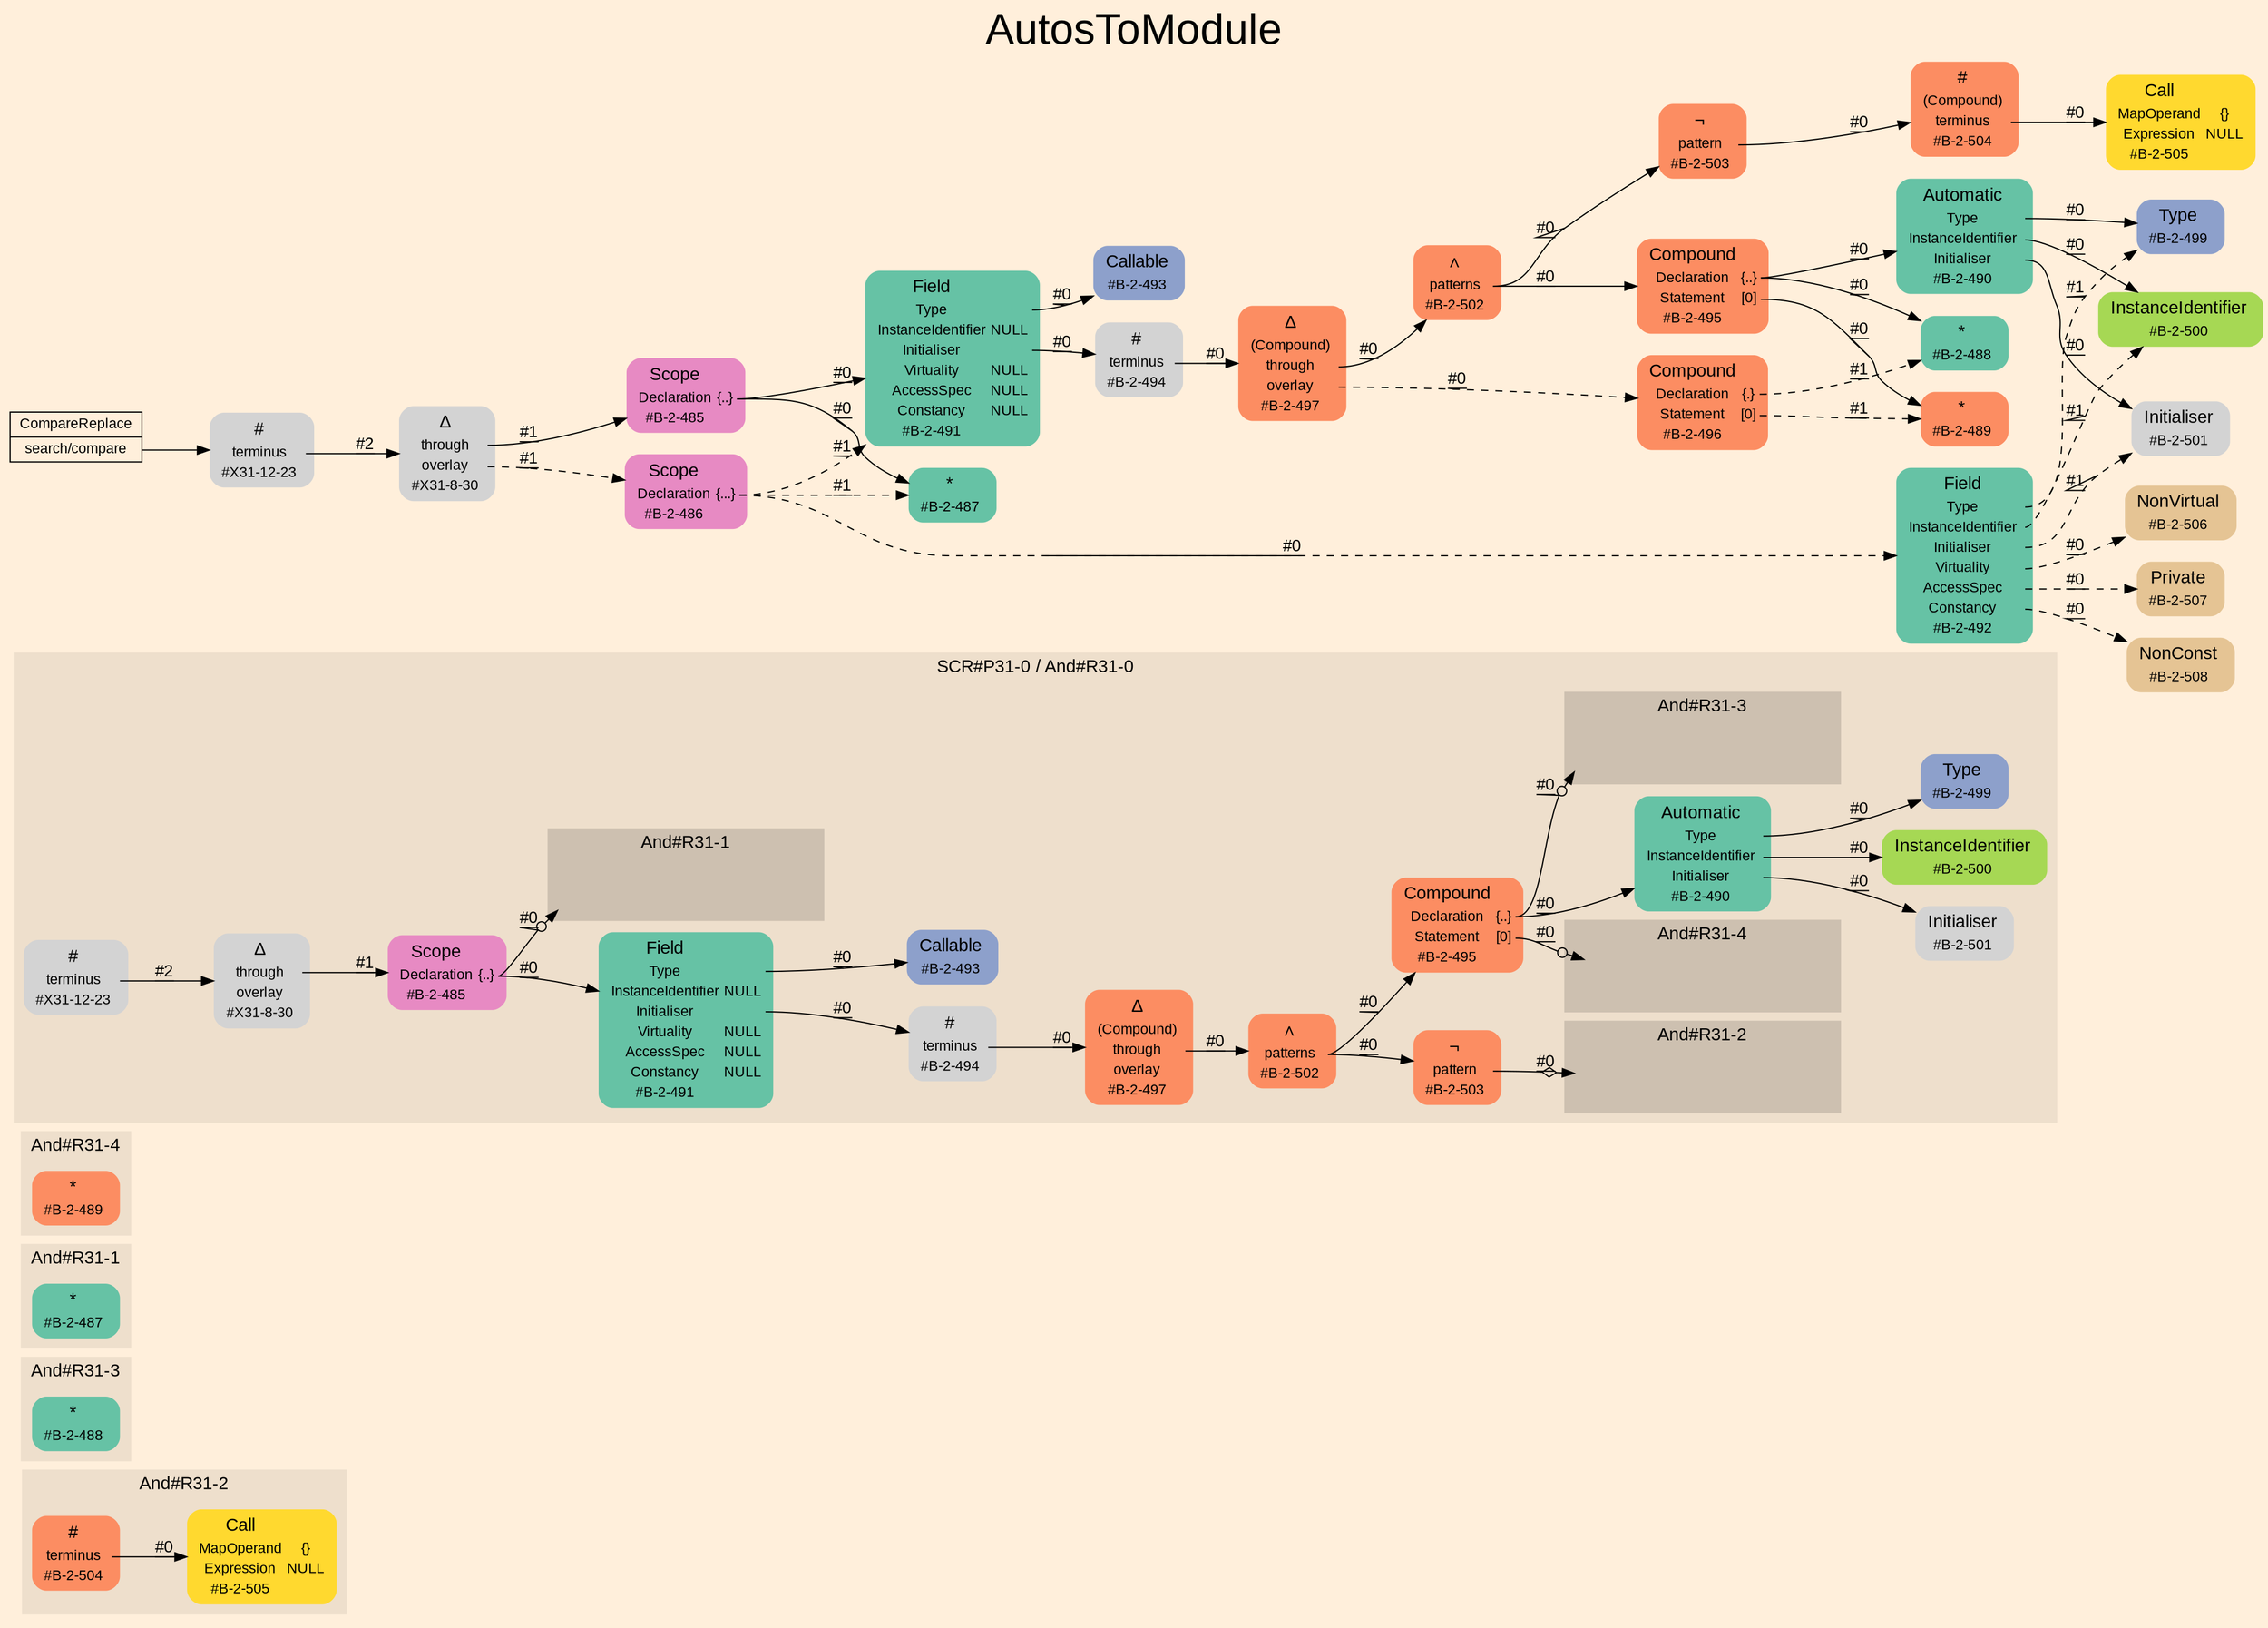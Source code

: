 digraph "AutosToModule" {
label = "AutosToModule"
labelloc = t
fontsize = "36"
graph [
    rankdir = "LR"
    ranksep = 0.3
    bgcolor = antiquewhite1
    color = black
    fontcolor = black
    fontname = "Arial"
];
node [
    fontname = "Arial"
];
edge [
    fontname = "Arial"
];

// -------------------- figure And#R31-2 --------------------
// -------- region And#R31-2 ----------
subgraph "clusterAnd#R31-2" {
    label = "And#R31-2"
    style = "filled"
    color = antiquewhite2
    fontsize = "15"
    "And#R31-2/#B-2-505" [
        // -------- block And#R31-2/#B-2-505 ----------
        shape = "plaintext"
        fillcolor = "/set28/6"
        label = <<TABLE BORDER="0" CELLBORDER="0" CELLSPACING="0">
         <TR><TD><FONT POINT-SIZE="15.0">Call</FONT></TD><TD></TD></TR>
         <TR><TD>MapOperand</TD><TD PORT="port0">{}</TD></TR>
         <TR><TD>Expression</TD><TD PORT="port1">NULL</TD></TR>
         <TR><TD>#B-2-505</TD><TD PORT="port2"></TD></TR>
        </TABLE>>
        style = "rounded,filled"
        fontsize = "12"
    ];
    
    "And#R31-2/#B-2-504" [
        // -------- block And#R31-2/#B-2-504 ----------
        shape = "plaintext"
        fillcolor = "/set28/2"
        label = <<TABLE BORDER="0" CELLBORDER="0" CELLSPACING="0">
         <TR><TD><FONT POINT-SIZE="15.0">#</FONT></TD><TD></TD></TR>
         <TR><TD>terminus</TD><TD PORT="port0"></TD></TR>
         <TR><TD>#B-2-504</TD><TD PORT="port1"></TD></TR>
        </TABLE>>
        style = "rounded,filled"
        fontsize = "12"
    ];
    
}

"And#R31-2/#B-2-504":port0 -> "And#R31-2/#B-2-505" [
    label = "#0"
    decorate = true
    color = black
    fontcolor = black
];


// -------------------- figure And#R31-3 --------------------
// -------- region And#R31-3 ----------
subgraph "clusterAnd#R31-3" {
    label = "And#R31-3"
    style = "filled"
    color = antiquewhite2
    fontsize = "15"
    "And#R31-3/#B-2-488" [
        // -------- block And#R31-3/#B-2-488 ----------
        shape = "plaintext"
        fillcolor = "/set28/1"
        label = <<TABLE BORDER="0" CELLBORDER="0" CELLSPACING="0">
         <TR><TD><FONT POINT-SIZE="15.0">*</FONT></TD><TD></TD></TR>
         <TR><TD>#B-2-488</TD><TD PORT="port0"></TD></TR>
        </TABLE>>
        style = "rounded,filled"
        fontsize = "12"
    ];
    
}


// -------------------- figure And#R31-1 --------------------
// -------- region And#R31-1 ----------
subgraph "clusterAnd#R31-1" {
    label = "And#R31-1"
    style = "filled"
    color = antiquewhite2
    fontsize = "15"
    "And#R31-1/#B-2-487" [
        // -------- block And#R31-1/#B-2-487 ----------
        shape = "plaintext"
        fillcolor = "/set28/1"
        label = <<TABLE BORDER="0" CELLBORDER="0" CELLSPACING="0">
         <TR><TD><FONT POINT-SIZE="15.0">*</FONT></TD><TD></TD></TR>
         <TR><TD>#B-2-487</TD><TD PORT="port0"></TD></TR>
        </TABLE>>
        style = "rounded,filled"
        fontsize = "12"
    ];
    
}


// -------------------- figure And#R31-4 --------------------
// -------- region And#R31-4 ----------
subgraph "clusterAnd#R31-4" {
    label = "And#R31-4"
    style = "filled"
    color = antiquewhite2
    fontsize = "15"
    "And#R31-4/#B-2-489" [
        // -------- block And#R31-4/#B-2-489 ----------
        shape = "plaintext"
        fillcolor = "/set28/2"
        label = <<TABLE BORDER="0" CELLBORDER="0" CELLSPACING="0">
         <TR><TD><FONT POINT-SIZE="15.0">*</FONT></TD><TD></TD></TR>
         <TR><TD>#B-2-489</TD><TD PORT="port0"></TD></TR>
        </TABLE>>
        style = "rounded,filled"
        fontsize = "12"
    ];
    
}


// -------------------- figure And#R31-0 --------------------
// -------- region And#R31-0 ----------
subgraph "clusterAnd#R31-0" {
    label = "SCR#P31-0 / And#R31-0"
    style = "filled"
    color = antiquewhite2
    fontsize = "15"
    "And#R31-0/#B-2-502" [
        // -------- block And#R31-0/#B-2-502 ----------
        shape = "plaintext"
        fillcolor = "/set28/2"
        label = <<TABLE BORDER="0" CELLBORDER="0" CELLSPACING="0">
         <TR><TD><FONT POINT-SIZE="15.0">∧</FONT></TD><TD></TD></TR>
         <TR><TD>patterns</TD><TD PORT="port0"></TD></TR>
         <TR><TD>#B-2-502</TD><TD PORT="port1"></TD></TR>
        </TABLE>>
        style = "rounded,filled"
        fontsize = "12"
    ];
    
    "And#R31-0/#X31-12-23" [
        // -------- block And#R31-0/#X31-12-23 ----------
        shape = "plaintext"
        label = <<TABLE BORDER="0" CELLBORDER="0" CELLSPACING="0">
         <TR><TD><FONT POINT-SIZE="15.0">#</FONT></TD><TD></TD></TR>
         <TR><TD>terminus</TD><TD PORT="port0"></TD></TR>
         <TR><TD>#X31-12-23</TD><TD PORT="port1"></TD></TR>
        </TABLE>>
        style = "rounded,filled"
        fontsize = "12"
    ];
    
    "And#R31-0/#B-2-499" [
        // -------- block And#R31-0/#B-2-499 ----------
        shape = "plaintext"
        fillcolor = "/set28/3"
        label = <<TABLE BORDER="0" CELLBORDER="0" CELLSPACING="0">
         <TR><TD><FONT POINT-SIZE="15.0">Type</FONT></TD><TD></TD></TR>
         <TR><TD>#B-2-499</TD><TD PORT="port0"></TD></TR>
        </TABLE>>
        style = "rounded,filled"
        fontsize = "12"
    ];
    
    "And#R31-0/#B-2-490" [
        // -------- block And#R31-0/#B-2-490 ----------
        shape = "plaintext"
        fillcolor = "/set28/1"
        label = <<TABLE BORDER="0" CELLBORDER="0" CELLSPACING="0">
         <TR><TD><FONT POINT-SIZE="15.0">Automatic</FONT></TD><TD></TD></TR>
         <TR><TD>Type</TD><TD PORT="port0"></TD></TR>
         <TR><TD>InstanceIdentifier</TD><TD PORT="port1"></TD></TR>
         <TR><TD>Initialiser</TD><TD PORT="port2"></TD></TR>
         <TR><TD>#B-2-490</TD><TD PORT="port3"></TD></TR>
        </TABLE>>
        style = "rounded,filled"
        fontsize = "12"
    ];
    
    "And#R31-0/#B-2-503" [
        // -------- block And#R31-0/#B-2-503 ----------
        shape = "plaintext"
        fillcolor = "/set28/2"
        label = <<TABLE BORDER="0" CELLBORDER="0" CELLSPACING="0">
         <TR><TD><FONT POINT-SIZE="15.0">¬</FONT></TD><TD></TD></TR>
         <TR><TD>pattern</TD><TD PORT="port0"></TD></TR>
         <TR><TD>#B-2-503</TD><TD PORT="port1"></TD></TR>
        </TABLE>>
        style = "rounded,filled"
        fontsize = "12"
    ];
    
    "And#R31-0/#B-2-494" [
        // -------- block And#R31-0/#B-2-494 ----------
        shape = "plaintext"
        label = <<TABLE BORDER="0" CELLBORDER="0" CELLSPACING="0">
         <TR><TD><FONT POINT-SIZE="15.0">#</FONT></TD><TD></TD></TR>
         <TR><TD>terminus</TD><TD PORT="port0"></TD></TR>
         <TR><TD>#B-2-494</TD><TD PORT="port1"></TD></TR>
        </TABLE>>
        style = "rounded,filled"
        fontsize = "12"
    ];
    
    "And#R31-0/#X31-8-30" [
        // -------- block And#R31-0/#X31-8-30 ----------
        shape = "plaintext"
        label = <<TABLE BORDER="0" CELLBORDER="0" CELLSPACING="0">
         <TR><TD><FONT POINT-SIZE="15.0">Δ</FONT></TD><TD></TD></TR>
         <TR><TD>through</TD><TD PORT="port0"></TD></TR>
         <TR><TD>overlay</TD><TD PORT="port1"></TD></TR>
         <TR><TD>#X31-8-30</TD><TD PORT="port2"></TD></TR>
        </TABLE>>
        style = "rounded,filled"
        fontsize = "12"
    ];
    
    "And#R31-0/#B-2-500" [
        // -------- block And#R31-0/#B-2-500 ----------
        shape = "plaintext"
        fillcolor = "/set28/5"
        label = <<TABLE BORDER="0" CELLBORDER="0" CELLSPACING="0">
         <TR><TD><FONT POINT-SIZE="15.0">InstanceIdentifier</FONT></TD><TD></TD></TR>
         <TR><TD>#B-2-500</TD><TD PORT="port0"></TD></TR>
        </TABLE>>
        style = "rounded,filled"
        fontsize = "12"
    ];
    
    "And#R31-0/#B-2-497" [
        // -------- block And#R31-0/#B-2-497 ----------
        shape = "plaintext"
        fillcolor = "/set28/2"
        label = <<TABLE BORDER="0" CELLBORDER="0" CELLSPACING="0">
         <TR><TD><FONT POINT-SIZE="15.0">Δ</FONT></TD><TD></TD></TR>
         <TR><TD>(Compound)</TD><TD PORT="port0"></TD></TR>
         <TR><TD>through</TD><TD PORT="port1"></TD></TR>
         <TR><TD>overlay</TD><TD PORT="port2"></TD></TR>
         <TR><TD>#B-2-497</TD><TD PORT="port3"></TD></TR>
        </TABLE>>
        style = "rounded,filled"
        fontsize = "12"
    ];
    
    "And#R31-0/#B-2-495" [
        // -------- block And#R31-0/#B-2-495 ----------
        shape = "plaintext"
        fillcolor = "/set28/2"
        label = <<TABLE BORDER="0" CELLBORDER="0" CELLSPACING="0">
         <TR><TD><FONT POINT-SIZE="15.0">Compound</FONT></TD><TD></TD></TR>
         <TR><TD>Declaration</TD><TD PORT="port0">{..}</TD></TR>
         <TR><TD>Statement</TD><TD PORT="port1">[0]</TD></TR>
         <TR><TD>#B-2-495</TD><TD PORT="port2"></TD></TR>
        </TABLE>>
        style = "rounded,filled"
        fontsize = "12"
    ];
    
    "And#R31-0/#B-2-493" [
        // -------- block And#R31-0/#B-2-493 ----------
        shape = "plaintext"
        fillcolor = "/set28/3"
        label = <<TABLE BORDER="0" CELLBORDER="0" CELLSPACING="0">
         <TR><TD><FONT POINT-SIZE="15.0">Callable</FONT></TD><TD></TD></TR>
         <TR><TD>#B-2-493</TD><TD PORT="port0"></TD></TR>
        </TABLE>>
        style = "rounded,filled"
        fontsize = "12"
    ];
    
    "And#R31-0/#B-2-501" [
        // -------- block And#R31-0/#B-2-501 ----------
        shape = "plaintext"
        label = <<TABLE BORDER="0" CELLBORDER="0" CELLSPACING="0">
         <TR><TD><FONT POINT-SIZE="15.0">Initialiser</FONT></TD><TD></TD></TR>
         <TR><TD>#B-2-501</TD><TD PORT="port0"></TD></TR>
        </TABLE>>
        style = "rounded,filled"
        fontsize = "12"
    ];
    
    "And#R31-0/#B-2-485" [
        // -------- block And#R31-0/#B-2-485 ----------
        shape = "plaintext"
        fillcolor = "/set28/4"
        label = <<TABLE BORDER="0" CELLBORDER="0" CELLSPACING="0">
         <TR><TD><FONT POINT-SIZE="15.0">Scope</FONT></TD><TD></TD></TR>
         <TR><TD>Declaration</TD><TD PORT="port0">{..}</TD></TR>
         <TR><TD>#B-2-485</TD><TD PORT="port1"></TD></TR>
        </TABLE>>
        style = "rounded,filled"
        fontsize = "12"
    ];
    
    "And#R31-0/#B-2-491" [
        // -------- block And#R31-0/#B-2-491 ----------
        shape = "plaintext"
        fillcolor = "/set28/1"
        label = <<TABLE BORDER="0" CELLBORDER="0" CELLSPACING="0">
         <TR><TD><FONT POINT-SIZE="15.0">Field</FONT></TD><TD></TD></TR>
         <TR><TD>Type</TD><TD PORT="port0"></TD></TR>
         <TR><TD>InstanceIdentifier</TD><TD PORT="port1">NULL</TD></TR>
         <TR><TD>Initialiser</TD><TD PORT="port2"></TD></TR>
         <TR><TD>Virtuality</TD><TD PORT="port3">NULL</TD></TR>
         <TR><TD>AccessSpec</TD><TD PORT="port4">NULL</TD></TR>
         <TR><TD>Constancy</TD><TD PORT="port5">NULL</TD></TR>
         <TR><TD>#B-2-491</TD><TD PORT="port6"></TD></TR>
        </TABLE>>
        style = "rounded,filled"
        fontsize = "12"
    ];
    
    // -------- region And#R31-0/And#R31-1 ----------
    subgraph "clusterAnd#R31-0/And#R31-1" {
        label = "And#R31-1"
        style = "filled"
        color = antiquewhite3
        fontsize = "15"
        "And#R31-0/And#R31-1/#B-2-487" [
            // -------- block And#R31-0/And#R31-1/#B-2-487 ----------
            shape = none
            fillcolor = "/set28/1"
            style = "invisible"
        ];
        
    }
    
    // -------- region And#R31-0/And#R31-2 ----------
    subgraph "clusterAnd#R31-0/And#R31-2" {
        label = "And#R31-2"
        style = "filled"
        color = antiquewhite3
        fontsize = "15"
        "And#R31-0/And#R31-2/#B-2-504" [
            // -------- block And#R31-0/And#R31-2/#B-2-504 ----------
            shape = none
            fillcolor = "/set28/2"
            style = "invisible"
        ];
        
    }
    
    // -------- region And#R31-0/And#R31-3 ----------
    subgraph "clusterAnd#R31-0/And#R31-3" {
        label = "And#R31-3"
        style = "filled"
        color = antiquewhite3
        fontsize = "15"
        "And#R31-0/And#R31-3/#B-2-488" [
            // -------- block And#R31-0/And#R31-3/#B-2-488 ----------
            shape = none
            fillcolor = "/set28/1"
            style = "invisible"
        ];
        
    }
    
    // -------- region And#R31-0/And#R31-4 ----------
    subgraph "clusterAnd#R31-0/And#R31-4" {
        label = "And#R31-4"
        style = "filled"
        color = antiquewhite3
        fontsize = "15"
        "And#R31-0/And#R31-4/#B-2-489" [
            // -------- block And#R31-0/And#R31-4/#B-2-489 ----------
            shape = none
            fillcolor = "/set28/2"
            style = "invisible"
        ];
        
    }
    
}

"And#R31-0/#B-2-502":port0 -> "And#R31-0/#B-2-503" [
    label = "#0"
    decorate = true
    color = black
    fontcolor = black
];

"And#R31-0/#B-2-502":port0 -> "And#R31-0/#B-2-495" [
    label = "#0"
    decorate = true
    color = black
    fontcolor = black
];

"And#R31-0/#X31-12-23":port0 -> "And#R31-0/#X31-8-30" [
    label = "#2"
    decorate = true
    color = black
    fontcolor = black
];

"And#R31-0/#B-2-490":port0 -> "And#R31-0/#B-2-499" [
    label = "#0"
    decorate = true
    color = black
    fontcolor = black
];

"And#R31-0/#B-2-490":port1 -> "And#R31-0/#B-2-500" [
    label = "#0"
    decorate = true
    color = black
    fontcolor = black
];

"And#R31-0/#B-2-490":port2 -> "And#R31-0/#B-2-501" [
    label = "#0"
    decorate = true
    color = black
    fontcolor = black
];

"And#R31-0/#B-2-503":port0 -> "And#R31-0/And#R31-2/#B-2-504" [
    arrowhead="normalnoneodiamond"
    label = "#0"
    decorate = true
    color = black
    fontcolor = black
];

"And#R31-0/#B-2-494":port0 -> "And#R31-0/#B-2-497" [
    label = "#0"
    decorate = true
    color = black
    fontcolor = black
];

"And#R31-0/#X31-8-30":port0 -> "And#R31-0/#B-2-485" [
    label = "#1"
    decorate = true
    color = black
    fontcolor = black
];

"And#R31-0/#B-2-497":port1 -> "And#R31-0/#B-2-502" [
    label = "#0"
    decorate = true
    color = black
    fontcolor = black
];

"And#R31-0/#B-2-495":port0 -> "And#R31-0/And#R31-3/#B-2-488" [
    arrowhead="normalnoneodot"
    label = "#0"
    decorate = true
    color = black
    fontcolor = black
];

"And#R31-0/#B-2-495":port0 -> "And#R31-0/#B-2-490" [
    label = "#0"
    decorate = true
    color = black
    fontcolor = black
];

"And#R31-0/#B-2-495":port1 -> "And#R31-0/And#R31-4/#B-2-489" [
    arrowhead="normalnoneodot"
    label = "#0"
    decorate = true
    color = black
    fontcolor = black
];

"And#R31-0/#B-2-485":port0 -> "And#R31-0/And#R31-1/#B-2-487" [
    arrowhead="normalnoneodot"
    label = "#0"
    decorate = true
    color = black
    fontcolor = black
];

"And#R31-0/#B-2-485":port0 -> "And#R31-0/#B-2-491" [
    label = "#0"
    decorate = true
    color = black
    fontcolor = black
];

"And#R31-0/#B-2-491":port0 -> "And#R31-0/#B-2-493" [
    label = "#0"
    decorate = true
    color = black
    fontcolor = black
];

"And#R31-0/#B-2-491":port2 -> "And#R31-0/#B-2-494" [
    label = "#0"
    decorate = true
    color = black
    fontcolor = black
];


// -------------------- transformation figure --------------------
"CR#X31-10-31" [
    // -------- block CR#X31-10-31 ----------
    shape = "record"
    fillcolor = antiquewhite1
    label = "<fixed> CompareReplace | <port0> search/compare"
    style = "filled"
    fontsize = "12"
    color = black
    fontcolor = black
];

"#X31-12-23" [
    // -------- block #X31-12-23 ----------
    shape = "plaintext"
    label = <<TABLE BORDER="0" CELLBORDER="0" CELLSPACING="0">
     <TR><TD><FONT POINT-SIZE="15.0">#</FONT></TD><TD></TD></TR>
     <TR><TD>terminus</TD><TD PORT="port0"></TD></TR>
     <TR><TD>#X31-12-23</TD><TD PORT="port1"></TD></TR>
    </TABLE>>
    style = "rounded,filled"
    fontsize = "12"
];

"#X31-8-30" [
    // -------- block #X31-8-30 ----------
    shape = "plaintext"
    label = <<TABLE BORDER="0" CELLBORDER="0" CELLSPACING="0">
     <TR><TD><FONT POINT-SIZE="15.0">Δ</FONT></TD><TD></TD></TR>
     <TR><TD>through</TD><TD PORT="port0"></TD></TR>
     <TR><TD>overlay</TD><TD PORT="port1"></TD></TR>
     <TR><TD>#X31-8-30</TD><TD PORT="port2"></TD></TR>
    </TABLE>>
    style = "rounded,filled"
    fontsize = "12"
];

"#B-2-485" [
    // -------- block #B-2-485 ----------
    shape = "plaintext"
    fillcolor = "/set28/4"
    label = <<TABLE BORDER="0" CELLBORDER="0" CELLSPACING="0">
     <TR><TD><FONT POINT-SIZE="15.0">Scope</FONT></TD><TD></TD></TR>
     <TR><TD>Declaration</TD><TD PORT="port0">{..}</TD></TR>
     <TR><TD>#B-2-485</TD><TD PORT="port1"></TD></TR>
    </TABLE>>
    style = "rounded,filled"
    fontsize = "12"
];

"#B-2-487" [
    // -------- block #B-2-487 ----------
    shape = "plaintext"
    fillcolor = "/set28/1"
    label = <<TABLE BORDER="0" CELLBORDER="0" CELLSPACING="0">
     <TR><TD><FONT POINT-SIZE="15.0">*</FONT></TD><TD></TD></TR>
     <TR><TD>#B-2-487</TD><TD PORT="port0"></TD></TR>
    </TABLE>>
    style = "rounded,filled"
    fontsize = "12"
];

"#B-2-491" [
    // -------- block #B-2-491 ----------
    shape = "plaintext"
    fillcolor = "/set28/1"
    label = <<TABLE BORDER="0" CELLBORDER="0" CELLSPACING="0">
     <TR><TD><FONT POINT-SIZE="15.0">Field</FONT></TD><TD></TD></TR>
     <TR><TD>Type</TD><TD PORT="port0"></TD></TR>
     <TR><TD>InstanceIdentifier</TD><TD PORT="port1">NULL</TD></TR>
     <TR><TD>Initialiser</TD><TD PORT="port2"></TD></TR>
     <TR><TD>Virtuality</TD><TD PORT="port3">NULL</TD></TR>
     <TR><TD>AccessSpec</TD><TD PORT="port4">NULL</TD></TR>
     <TR><TD>Constancy</TD><TD PORT="port5">NULL</TD></TR>
     <TR><TD>#B-2-491</TD><TD PORT="port6"></TD></TR>
    </TABLE>>
    style = "rounded,filled"
    fontsize = "12"
];

"#B-2-493" [
    // -------- block #B-2-493 ----------
    shape = "plaintext"
    fillcolor = "/set28/3"
    label = <<TABLE BORDER="0" CELLBORDER="0" CELLSPACING="0">
     <TR><TD><FONT POINT-SIZE="15.0">Callable</FONT></TD><TD></TD></TR>
     <TR><TD>#B-2-493</TD><TD PORT="port0"></TD></TR>
    </TABLE>>
    style = "rounded,filled"
    fontsize = "12"
];

"#B-2-494" [
    // -------- block #B-2-494 ----------
    shape = "plaintext"
    label = <<TABLE BORDER="0" CELLBORDER="0" CELLSPACING="0">
     <TR><TD><FONT POINT-SIZE="15.0">#</FONT></TD><TD></TD></TR>
     <TR><TD>terminus</TD><TD PORT="port0"></TD></TR>
     <TR><TD>#B-2-494</TD><TD PORT="port1"></TD></TR>
    </TABLE>>
    style = "rounded,filled"
    fontsize = "12"
];

"#B-2-497" [
    // -------- block #B-2-497 ----------
    shape = "plaintext"
    fillcolor = "/set28/2"
    label = <<TABLE BORDER="0" CELLBORDER="0" CELLSPACING="0">
     <TR><TD><FONT POINT-SIZE="15.0">Δ</FONT></TD><TD></TD></TR>
     <TR><TD>(Compound)</TD><TD PORT="port0"></TD></TR>
     <TR><TD>through</TD><TD PORT="port1"></TD></TR>
     <TR><TD>overlay</TD><TD PORT="port2"></TD></TR>
     <TR><TD>#B-2-497</TD><TD PORT="port3"></TD></TR>
    </TABLE>>
    style = "rounded,filled"
    fontsize = "12"
];

"#B-2-502" [
    // -------- block #B-2-502 ----------
    shape = "plaintext"
    fillcolor = "/set28/2"
    label = <<TABLE BORDER="0" CELLBORDER="0" CELLSPACING="0">
     <TR><TD><FONT POINT-SIZE="15.0">∧</FONT></TD><TD></TD></TR>
     <TR><TD>patterns</TD><TD PORT="port0"></TD></TR>
     <TR><TD>#B-2-502</TD><TD PORT="port1"></TD></TR>
    </TABLE>>
    style = "rounded,filled"
    fontsize = "12"
];

"#B-2-503" [
    // -------- block #B-2-503 ----------
    shape = "plaintext"
    fillcolor = "/set28/2"
    label = <<TABLE BORDER="0" CELLBORDER="0" CELLSPACING="0">
     <TR><TD><FONT POINT-SIZE="15.0">¬</FONT></TD><TD></TD></TR>
     <TR><TD>pattern</TD><TD PORT="port0"></TD></TR>
     <TR><TD>#B-2-503</TD><TD PORT="port1"></TD></TR>
    </TABLE>>
    style = "rounded,filled"
    fontsize = "12"
];

"#B-2-504" [
    // -------- block #B-2-504 ----------
    shape = "plaintext"
    fillcolor = "/set28/2"
    label = <<TABLE BORDER="0" CELLBORDER="0" CELLSPACING="0">
     <TR><TD><FONT POINT-SIZE="15.0">#</FONT></TD><TD></TD></TR>
     <TR><TD>(Compound)</TD><TD PORT="port0"></TD></TR>
     <TR><TD>terminus</TD><TD PORT="port1"></TD></TR>
     <TR><TD>#B-2-504</TD><TD PORT="port2"></TD></TR>
    </TABLE>>
    style = "rounded,filled"
    fontsize = "12"
];

"#B-2-505" [
    // -------- block #B-2-505 ----------
    shape = "plaintext"
    fillcolor = "/set28/6"
    label = <<TABLE BORDER="0" CELLBORDER="0" CELLSPACING="0">
     <TR><TD><FONT POINT-SIZE="15.0">Call</FONT></TD><TD></TD></TR>
     <TR><TD>MapOperand</TD><TD PORT="port0">{}</TD></TR>
     <TR><TD>Expression</TD><TD PORT="port1">NULL</TD></TR>
     <TR><TD>#B-2-505</TD><TD PORT="port2"></TD></TR>
    </TABLE>>
    style = "rounded,filled"
    fontsize = "12"
];

"#B-2-495" [
    // -------- block #B-2-495 ----------
    shape = "plaintext"
    fillcolor = "/set28/2"
    label = <<TABLE BORDER="0" CELLBORDER="0" CELLSPACING="0">
     <TR><TD><FONT POINT-SIZE="15.0">Compound</FONT></TD><TD></TD></TR>
     <TR><TD>Declaration</TD><TD PORT="port0">{..}</TD></TR>
     <TR><TD>Statement</TD><TD PORT="port1">[0]</TD></TR>
     <TR><TD>#B-2-495</TD><TD PORT="port2"></TD></TR>
    </TABLE>>
    style = "rounded,filled"
    fontsize = "12"
];

"#B-2-488" [
    // -------- block #B-2-488 ----------
    shape = "plaintext"
    fillcolor = "/set28/1"
    label = <<TABLE BORDER="0" CELLBORDER="0" CELLSPACING="0">
     <TR><TD><FONT POINT-SIZE="15.0">*</FONT></TD><TD></TD></TR>
     <TR><TD>#B-2-488</TD><TD PORT="port0"></TD></TR>
    </TABLE>>
    style = "rounded,filled"
    fontsize = "12"
];

"#B-2-490" [
    // -------- block #B-2-490 ----------
    shape = "plaintext"
    fillcolor = "/set28/1"
    label = <<TABLE BORDER="0" CELLBORDER="0" CELLSPACING="0">
     <TR><TD><FONT POINT-SIZE="15.0">Automatic</FONT></TD><TD></TD></TR>
     <TR><TD>Type</TD><TD PORT="port0"></TD></TR>
     <TR><TD>InstanceIdentifier</TD><TD PORT="port1"></TD></TR>
     <TR><TD>Initialiser</TD><TD PORT="port2"></TD></TR>
     <TR><TD>#B-2-490</TD><TD PORT="port3"></TD></TR>
    </TABLE>>
    style = "rounded,filled"
    fontsize = "12"
];

"#B-2-499" [
    // -------- block #B-2-499 ----------
    shape = "plaintext"
    fillcolor = "/set28/3"
    label = <<TABLE BORDER="0" CELLBORDER="0" CELLSPACING="0">
     <TR><TD><FONT POINT-SIZE="15.0">Type</FONT></TD><TD></TD></TR>
     <TR><TD>#B-2-499</TD><TD PORT="port0"></TD></TR>
    </TABLE>>
    style = "rounded,filled"
    fontsize = "12"
];

"#B-2-500" [
    // -------- block #B-2-500 ----------
    shape = "plaintext"
    fillcolor = "/set28/5"
    label = <<TABLE BORDER="0" CELLBORDER="0" CELLSPACING="0">
     <TR><TD><FONT POINT-SIZE="15.0">InstanceIdentifier</FONT></TD><TD></TD></TR>
     <TR><TD>#B-2-500</TD><TD PORT="port0"></TD></TR>
    </TABLE>>
    style = "rounded,filled"
    fontsize = "12"
];

"#B-2-501" [
    // -------- block #B-2-501 ----------
    shape = "plaintext"
    label = <<TABLE BORDER="0" CELLBORDER="0" CELLSPACING="0">
     <TR><TD><FONT POINT-SIZE="15.0">Initialiser</FONT></TD><TD></TD></TR>
     <TR><TD>#B-2-501</TD><TD PORT="port0"></TD></TR>
    </TABLE>>
    style = "rounded,filled"
    fontsize = "12"
];

"#B-2-489" [
    // -------- block #B-2-489 ----------
    shape = "plaintext"
    fillcolor = "/set28/2"
    label = <<TABLE BORDER="0" CELLBORDER="0" CELLSPACING="0">
     <TR><TD><FONT POINT-SIZE="15.0">*</FONT></TD><TD></TD></TR>
     <TR><TD>#B-2-489</TD><TD PORT="port0"></TD></TR>
    </TABLE>>
    style = "rounded,filled"
    fontsize = "12"
];

"#B-2-496" [
    // -------- block #B-2-496 ----------
    shape = "plaintext"
    fillcolor = "/set28/2"
    label = <<TABLE BORDER="0" CELLBORDER="0" CELLSPACING="0">
     <TR><TD><FONT POINT-SIZE="15.0">Compound</FONT></TD><TD></TD></TR>
     <TR><TD>Declaration</TD><TD PORT="port0">{.}</TD></TR>
     <TR><TD>Statement</TD><TD PORT="port1">[0]</TD></TR>
     <TR><TD>#B-2-496</TD><TD PORT="port2"></TD></TR>
    </TABLE>>
    style = "rounded,filled"
    fontsize = "12"
];

"#B-2-486" [
    // -------- block #B-2-486 ----------
    shape = "plaintext"
    fillcolor = "/set28/4"
    label = <<TABLE BORDER="0" CELLBORDER="0" CELLSPACING="0">
     <TR><TD><FONT POINT-SIZE="15.0">Scope</FONT></TD><TD></TD></TR>
     <TR><TD>Declaration</TD><TD PORT="port0">{...}</TD></TR>
     <TR><TD>#B-2-486</TD><TD PORT="port1"></TD></TR>
    </TABLE>>
    style = "rounded,filled"
    fontsize = "12"
];

"#B-2-492" [
    // -------- block #B-2-492 ----------
    shape = "plaintext"
    fillcolor = "/set28/1"
    label = <<TABLE BORDER="0" CELLBORDER="0" CELLSPACING="0">
     <TR><TD><FONT POINT-SIZE="15.0">Field</FONT></TD><TD></TD></TR>
     <TR><TD>Type</TD><TD PORT="port0"></TD></TR>
     <TR><TD>InstanceIdentifier</TD><TD PORT="port1"></TD></TR>
     <TR><TD>Initialiser</TD><TD PORT="port2"></TD></TR>
     <TR><TD>Virtuality</TD><TD PORT="port3"></TD></TR>
     <TR><TD>AccessSpec</TD><TD PORT="port4"></TD></TR>
     <TR><TD>Constancy</TD><TD PORT="port5"></TD></TR>
     <TR><TD>#B-2-492</TD><TD PORT="port6"></TD></TR>
    </TABLE>>
    style = "rounded,filled"
    fontsize = "12"
];

"#B-2-506" [
    // -------- block #B-2-506 ----------
    shape = "plaintext"
    fillcolor = "/set28/7"
    label = <<TABLE BORDER="0" CELLBORDER="0" CELLSPACING="0">
     <TR><TD><FONT POINT-SIZE="15.0">NonVirtual</FONT></TD><TD></TD></TR>
     <TR><TD>#B-2-506</TD><TD PORT="port0"></TD></TR>
    </TABLE>>
    style = "rounded,filled"
    fontsize = "12"
];

"#B-2-507" [
    // -------- block #B-2-507 ----------
    shape = "plaintext"
    fillcolor = "/set28/7"
    label = <<TABLE BORDER="0" CELLBORDER="0" CELLSPACING="0">
     <TR><TD><FONT POINT-SIZE="15.0">Private</FONT></TD><TD></TD></TR>
     <TR><TD>#B-2-507</TD><TD PORT="port0"></TD></TR>
    </TABLE>>
    style = "rounded,filled"
    fontsize = "12"
];

"#B-2-508" [
    // -------- block #B-2-508 ----------
    shape = "plaintext"
    fillcolor = "/set28/7"
    label = <<TABLE BORDER="0" CELLBORDER="0" CELLSPACING="0">
     <TR><TD><FONT POINT-SIZE="15.0">NonConst</FONT></TD><TD></TD></TR>
     <TR><TD>#B-2-508</TD><TD PORT="port0"></TD></TR>
    </TABLE>>
    style = "rounded,filled"
    fontsize = "12"
];

"CR#X31-10-31":port0 -> "#X31-12-23" [
    label = ""
    decorate = true
    color = black
    fontcolor = black
];

"#X31-12-23":port0 -> "#X31-8-30" [
    label = "#2"
    decorate = true
    color = black
    fontcolor = black
];

"#X31-8-30":port0 -> "#B-2-485" [
    label = "#1"
    decorate = true
    color = black
    fontcolor = black
];

"#X31-8-30":port1 -> "#B-2-486" [
    style="dashed"
    label = "#1"
    decorate = true
    color = black
    fontcolor = black
];

"#B-2-485":port0 -> "#B-2-487" [
    label = "#0"
    decorate = true
    color = black
    fontcolor = black
];

"#B-2-485":port0 -> "#B-2-491" [
    label = "#0"
    decorate = true
    color = black
    fontcolor = black
];

"#B-2-491":port0 -> "#B-2-493" [
    label = "#0"
    decorate = true
    color = black
    fontcolor = black
];

"#B-2-491":port2 -> "#B-2-494" [
    label = "#0"
    decorate = true
    color = black
    fontcolor = black
];

"#B-2-494":port0 -> "#B-2-497" [
    label = "#0"
    decorate = true
    color = black
    fontcolor = black
];

"#B-2-497":port1 -> "#B-2-502" [
    label = "#0"
    decorate = true
    color = black
    fontcolor = black
];

"#B-2-497":port2 -> "#B-2-496" [
    style="dashed"
    label = "#0"
    decorate = true
    color = black
    fontcolor = black
];

"#B-2-502":port0 -> "#B-2-503" [
    label = "#0"
    decorate = true
    color = black
    fontcolor = black
];

"#B-2-502":port0 -> "#B-2-495" [
    label = "#0"
    decorate = true
    color = black
    fontcolor = black
];

"#B-2-503":port0 -> "#B-2-504" [
    label = "#0"
    decorate = true
    color = black
    fontcolor = black
];

"#B-2-504":port1 -> "#B-2-505" [
    label = "#0"
    decorate = true
    color = black
    fontcolor = black
];

"#B-2-495":port0 -> "#B-2-488" [
    label = "#0"
    decorate = true
    color = black
    fontcolor = black
];

"#B-2-495":port0 -> "#B-2-490" [
    label = "#0"
    decorate = true
    color = black
    fontcolor = black
];

"#B-2-495":port1 -> "#B-2-489" [
    label = "#0"
    decorate = true
    color = black
    fontcolor = black
];

"#B-2-490":port0 -> "#B-2-499" [
    label = "#0"
    decorate = true
    color = black
    fontcolor = black
];

"#B-2-490":port1 -> "#B-2-500" [
    label = "#0"
    decorate = true
    color = black
    fontcolor = black
];

"#B-2-490":port2 -> "#B-2-501" [
    label = "#0"
    decorate = true
    color = black
    fontcolor = black
];

"#B-2-496":port0 -> "#B-2-488" [
    style="dashed"
    label = "#1"
    decorate = true
    color = black
    fontcolor = black
];

"#B-2-496":port1 -> "#B-2-489" [
    style="dashed"
    label = "#1"
    decorate = true
    color = black
    fontcolor = black
];

"#B-2-486":port0 -> "#B-2-487" [
    style="dashed"
    label = "#1"
    decorate = true
    color = black
    fontcolor = black
];

"#B-2-486":port0 -> "#B-2-491" [
    style="dashed"
    label = "#1"
    decorate = true
    color = black
    fontcolor = black
];

"#B-2-486":port0 -> "#B-2-492" [
    style="dashed"
    label = "#0"
    decorate = true
    color = black
    fontcolor = black
];

"#B-2-492":port0 -> "#B-2-499" [
    style="dashed"
    label = "#1"
    decorate = true
    color = black
    fontcolor = black
];

"#B-2-492":port1 -> "#B-2-500" [
    style="dashed"
    label = "#1"
    decorate = true
    color = black
    fontcolor = black
];

"#B-2-492":port2 -> "#B-2-501" [
    style="dashed"
    label = "#1"
    decorate = true
    color = black
    fontcolor = black
];

"#B-2-492":port3 -> "#B-2-506" [
    style="dashed"
    label = "#0"
    decorate = true
    color = black
    fontcolor = black
];

"#B-2-492":port4 -> "#B-2-507" [
    style="dashed"
    label = "#0"
    decorate = true
    color = black
    fontcolor = black
];

"#B-2-492":port5 -> "#B-2-508" [
    style="dashed"
    label = "#0"
    decorate = true
    color = black
    fontcolor = black
];


}
